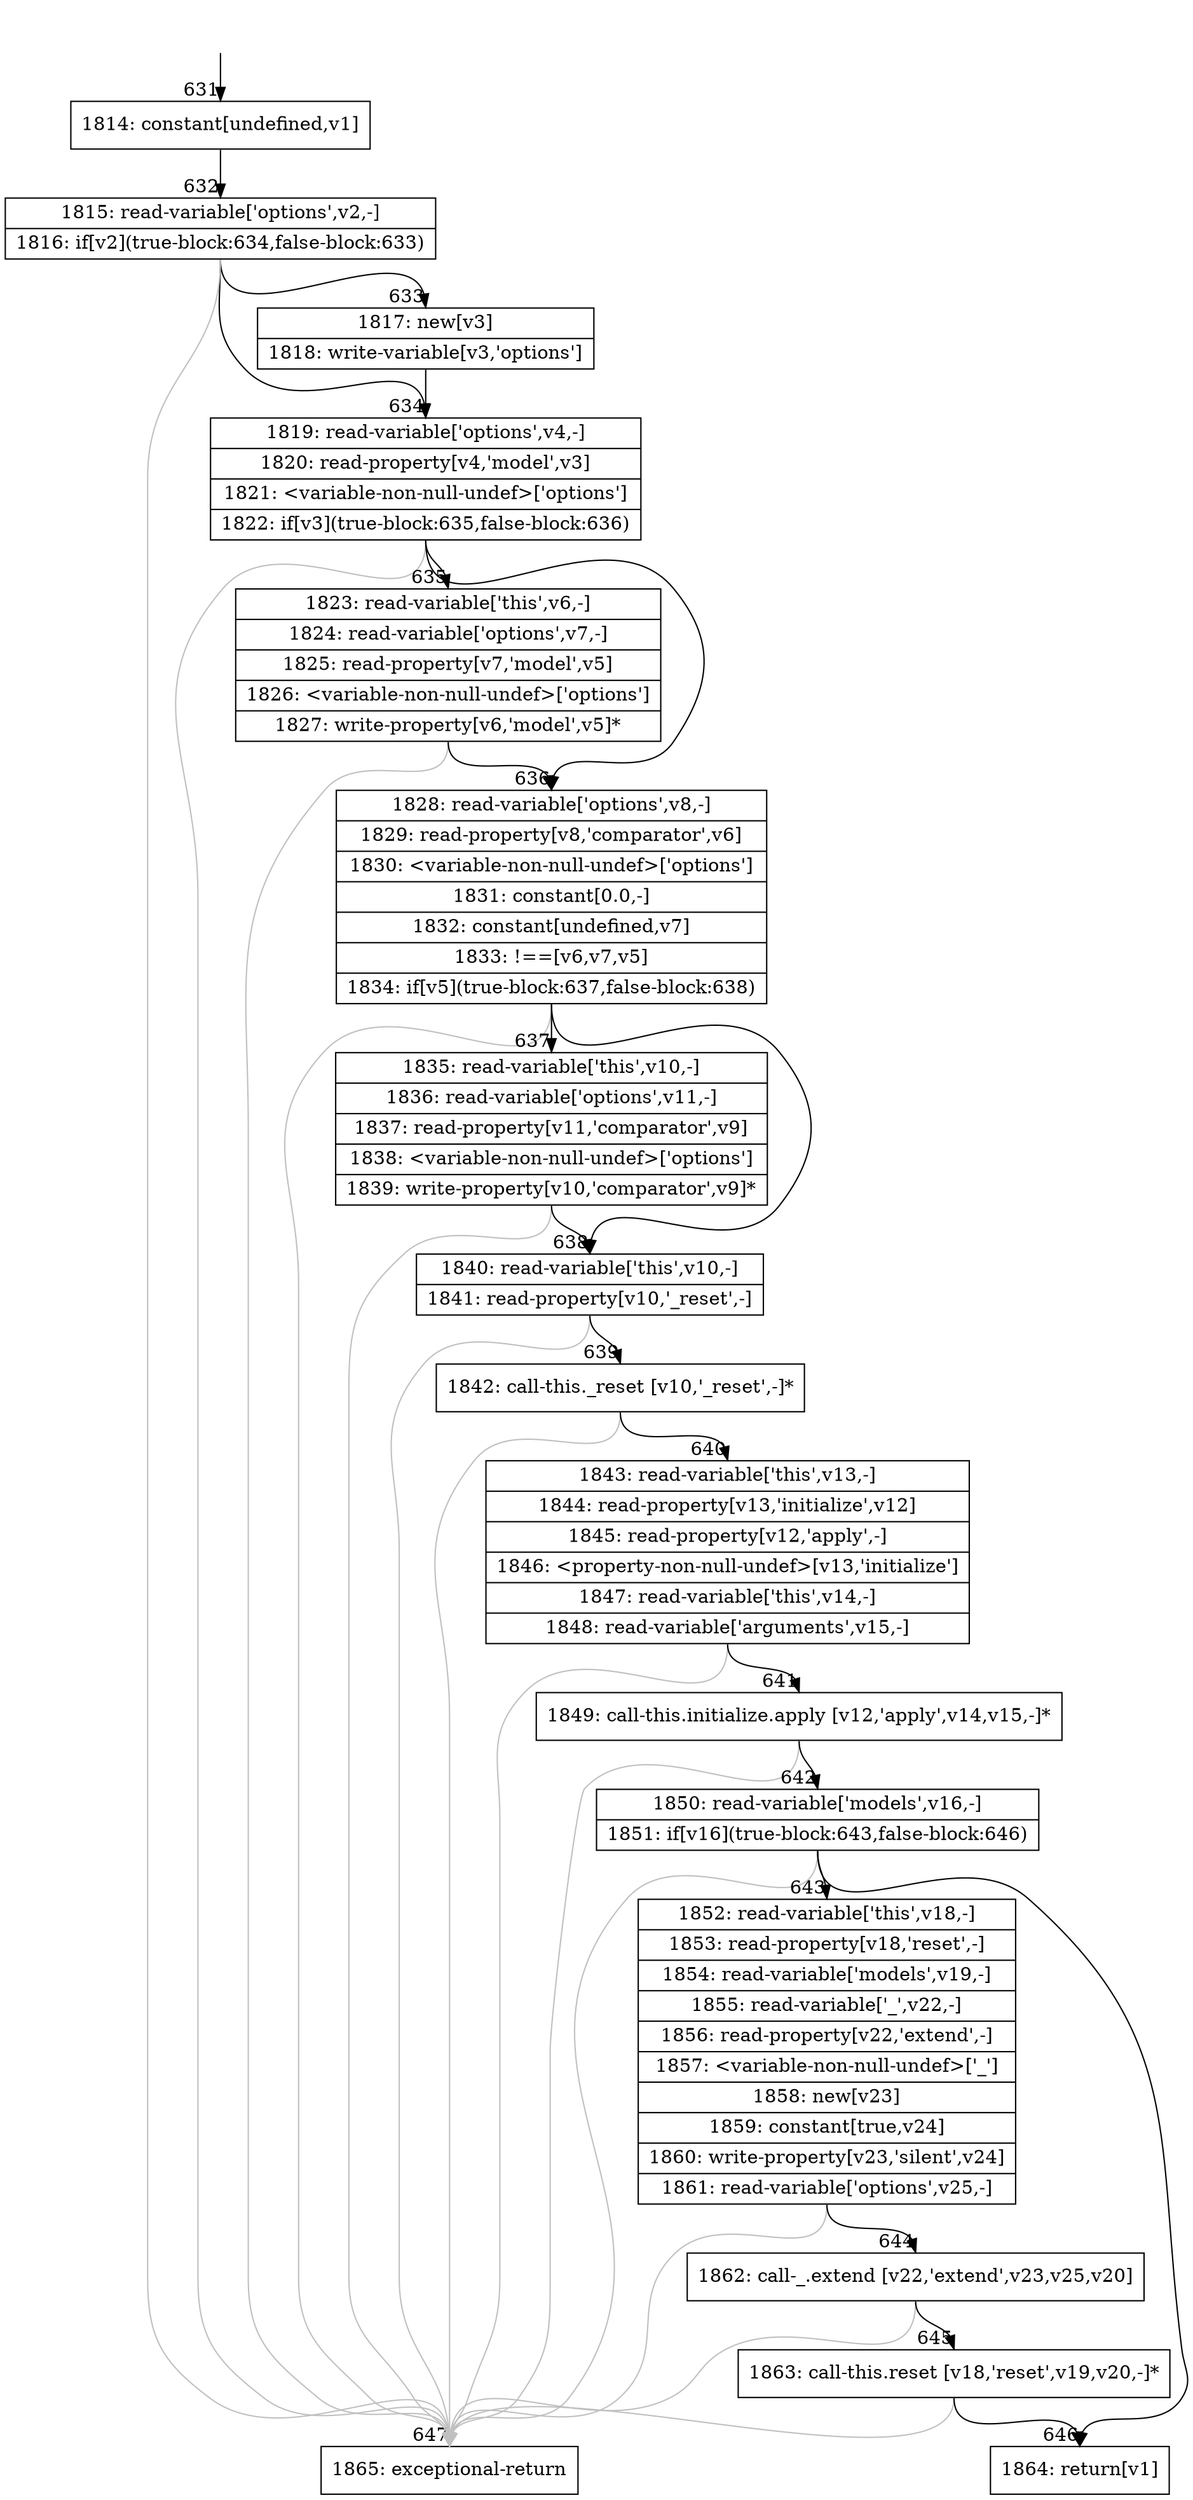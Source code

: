 digraph {
rankdir="TD"
BB_entry44[shape=none,label=""];
BB_entry44 -> BB631 [tailport=s, headport=n, headlabel="    631"]
BB631 [shape=record label="{1814: constant[undefined,v1]}" ] 
BB631 -> BB632 [tailport=s, headport=n, headlabel="      632"]
BB632 [shape=record label="{1815: read-variable['options',v2,-]|1816: if[v2](true-block:634,false-block:633)}" ] 
BB632 -> BB634 [tailport=s, headport=n, headlabel="      634"]
BB632 -> BB633 [tailport=s, headport=n, headlabel="      633"]
BB632 -> BB647 [tailport=s, headport=n, color=gray, headlabel="      647"]
BB633 [shape=record label="{1817: new[v3]|1818: write-variable[v3,'options']}" ] 
BB633 -> BB634 [tailport=s, headport=n]
BB634 [shape=record label="{1819: read-variable['options',v4,-]|1820: read-property[v4,'model',v3]|1821: \<variable-non-null-undef\>['options']|1822: if[v3](true-block:635,false-block:636)}" ] 
BB634 -> BB635 [tailport=s, headport=n, headlabel="      635"]
BB634 -> BB636 [tailport=s, headport=n, headlabel="      636"]
BB634 -> BB647 [tailport=s, headport=n, color=gray]
BB635 [shape=record label="{1823: read-variable['this',v6,-]|1824: read-variable['options',v7,-]|1825: read-property[v7,'model',v5]|1826: \<variable-non-null-undef\>['options']|1827: write-property[v6,'model',v5]*}" ] 
BB635 -> BB636 [tailport=s, headport=n]
BB635 -> BB647 [tailport=s, headport=n, color=gray]
BB636 [shape=record label="{1828: read-variable['options',v8,-]|1829: read-property[v8,'comparator',v6]|1830: \<variable-non-null-undef\>['options']|1831: constant[0.0,-]|1832: constant[undefined,v7]|1833: !==[v6,v7,v5]|1834: if[v5](true-block:637,false-block:638)}" ] 
BB636 -> BB637 [tailport=s, headport=n, headlabel="      637"]
BB636 -> BB638 [tailport=s, headport=n, headlabel="      638"]
BB636 -> BB647 [tailport=s, headport=n, color=gray]
BB637 [shape=record label="{1835: read-variable['this',v10,-]|1836: read-variable['options',v11,-]|1837: read-property[v11,'comparator',v9]|1838: \<variable-non-null-undef\>['options']|1839: write-property[v10,'comparator',v9]*}" ] 
BB637 -> BB638 [tailport=s, headport=n]
BB637 -> BB647 [tailport=s, headport=n, color=gray]
BB638 [shape=record label="{1840: read-variable['this',v10,-]|1841: read-property[v10,'_reset',-]}" ] 
BB638 -> BB639 [tailport=s, headport=n, headlabel="      639"]
BB638 -> BB647 [tailport=s, headport=n, color=gray]
BB639 [shape=record label="{1842: call-this._reset [v10,'_reset',-]*}" ] 
BB639 -> BB640 [tailport=s, headport=n, headlabel="      640"]
BB639 -> BB647 [tailport=s, headport=n, color=gray]
BB640 [shape=record label="{1843: read-variable['this',v13,-]|1844: read-property[v13,'initialize',v12]|1845: read-property[v12,'apply',-]|1846: \<property-non-null-undef\>[v13,'initialize']|1847: read-variable['this',v14,-]|1848: read-variable['arguments',v15,-]}" ] 
BB640 -> BB641 [tailport=s, headport=n, headlabel="      641"]
BB640 -> BB647 [tailport=s, headport=n, color=gray]
BB641 [shape=record label="{1849: call-this.initialize.apply [v12,'apply',v14,v15,-]*}" ] 
BB641 -> BB642 [tailport=s, headport=n, headlabel="      642"]
BB641 -> BB647 [tailport=s, headport=n, color=gray]
BB642 [shape=record label="{1850: read-variable['models',v16,-]|1851: if[v16](true-block:643,false-block:646)}" ] 
BB642 -> BB643 [tailport=s, headport=n, headlabel="      643"]
BB642 -> BB646 [tailport=s, headport=n, headlabel="      646"]
BB642 -> BB647 [tailport=s, headport=n, color=gray]
BB643 [shape=record label="{1852: read-variable['this',v18,-]|1853: read-property[v18,'reset',-]|1854: read-variable['models',v19,-]|1855: read-variable['_',v22,-]|1856: read-property[v22,'extend',-]|1857: \<variable-non-null-undef\>['_']|1858: new[v23]|1859: constant[true,v24]|1860: write-property[v23,'silent',v24]|1861: read-variable['options',v25,-]}" ] 
BB643 -> BB644 [tailport=s, headport=n, headlabel="      644"]
BB643 -> BB647 [tailport=s, headport=n, color=gray]
BB644 [shape=record label="{1862: call-_.extend [v22,'extend',v23,v25,v20]}" ] 
BB644 -> BB645 [tailport=s, headport=n, headlabel="      645"]
BB644 -> BB647 [tailport=s, headport=n, color=gray]
BB645 [shape=record label="{1863: call-this.reset [v18,'reset',v19,v20,-]*}" ] 
BB645 -> BB646 [tailport=s, headport=n]
BB645 -> BB647 [tailport=s, headport=n, color=gray]
BB646 [shape=record label="{1864: return[v1]}" ] 
BB647 [shape=record label="{1865: exceptional-return}" ] 
//#$~ 605
}
